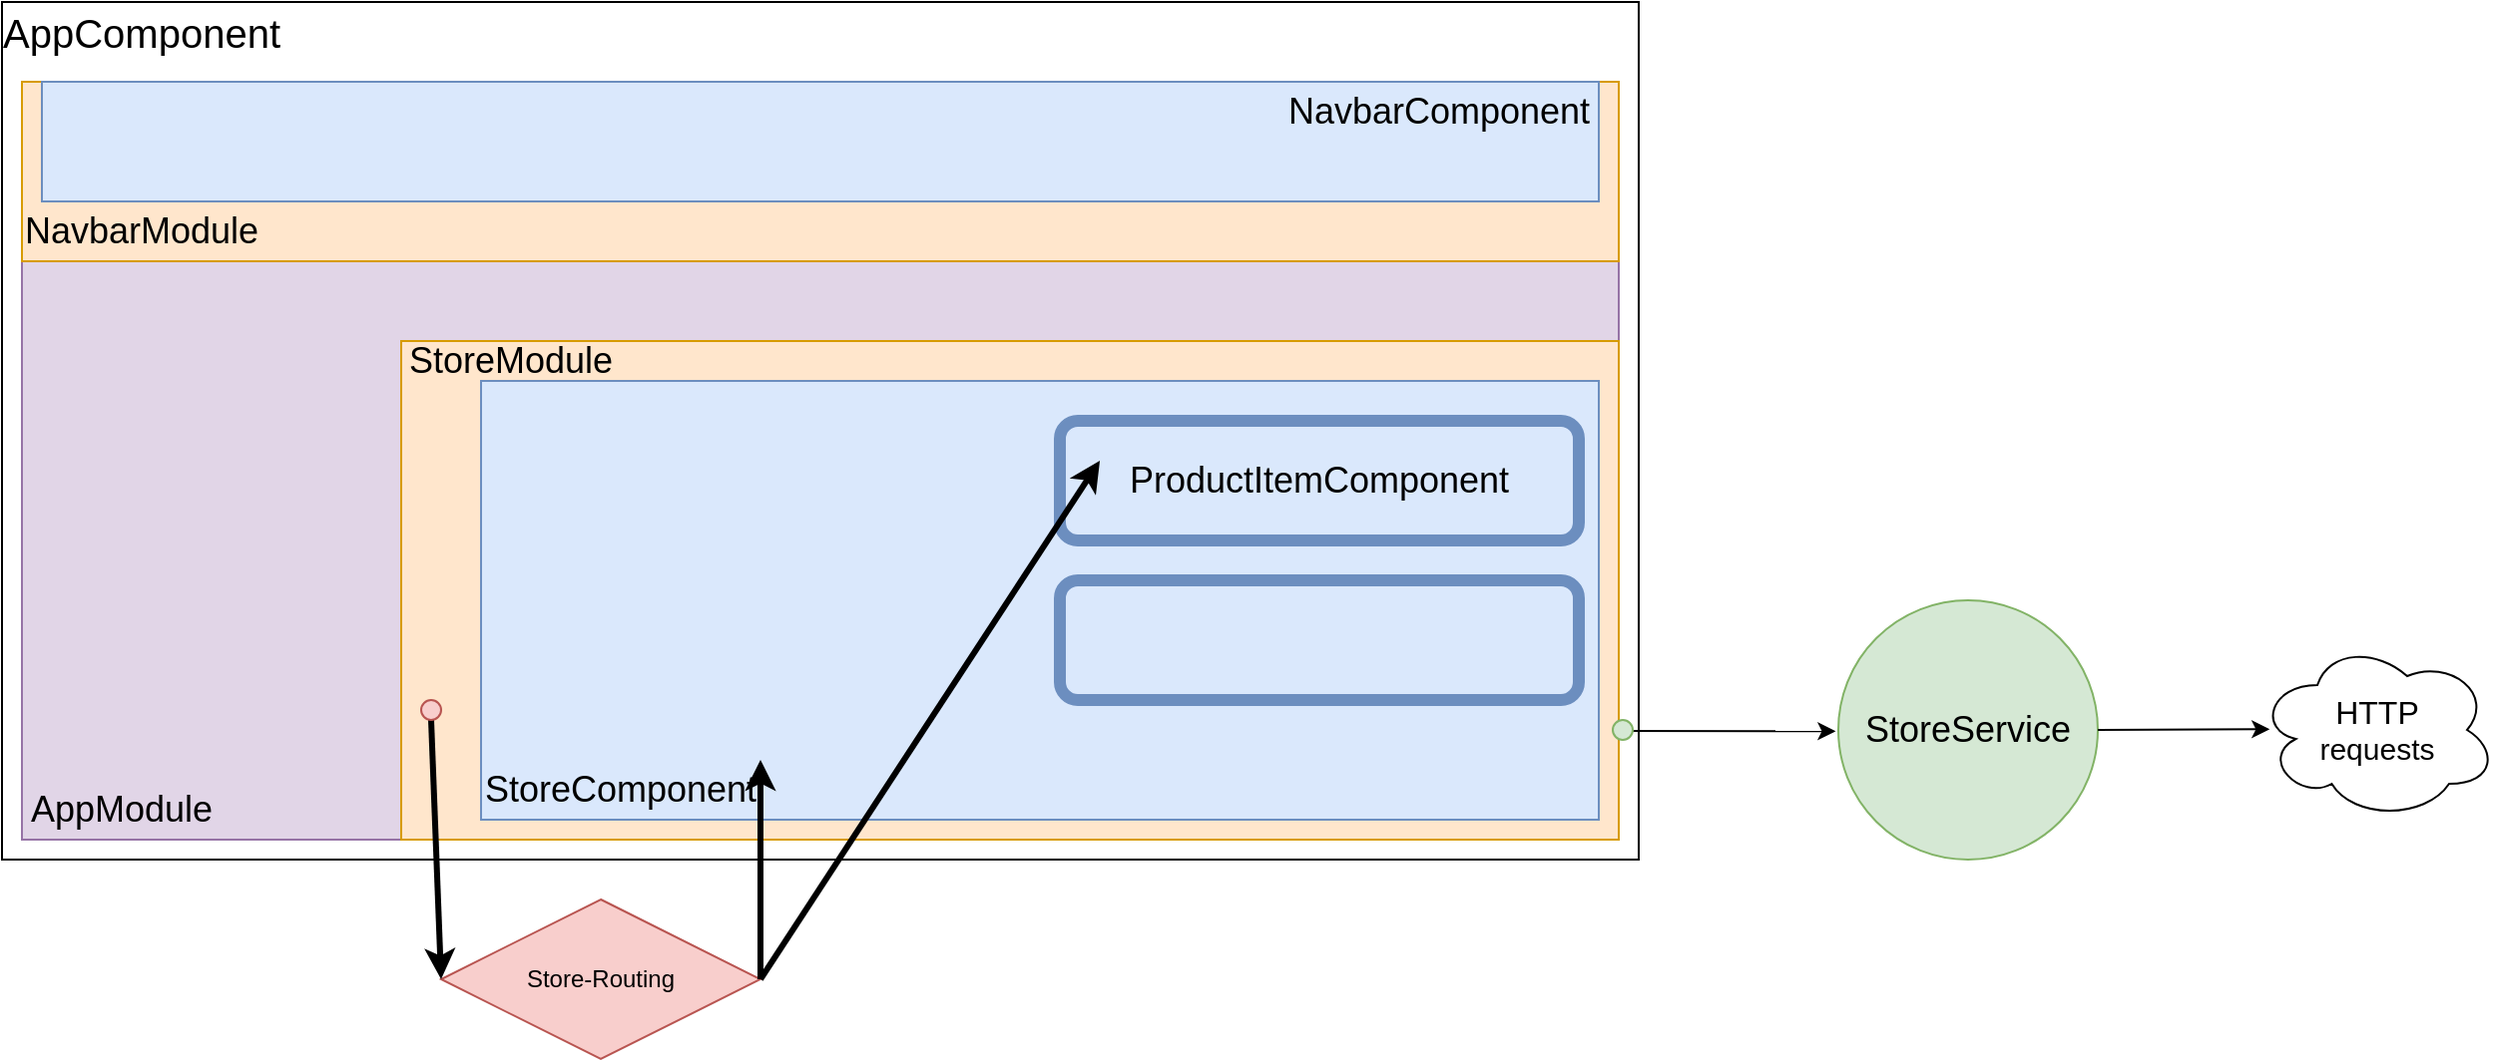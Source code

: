 <mxfile version="21.2.8" type="device">
  <diagram name="Page-1" id="6gMXO5QMRiyUPJpeMkBk">
    <mxGraphModel dx="561" dy="396" grid="1" gridSize="10" guides="1" tooltips="1" connect="1" arrows="1" fold="1" page="1" pageScale="1" pageWidth="827" pageHeight="1169" math="0" shadow="0">
      <root>
        <mxCell id="0" />
        <mxCell id="1" parent="0" />
        <mxCell id="pa6IfqOAOQ_FyLSJogxl-1" value="" style="rounded=0;whiteSpace=wrap;html=1;" parent="1" vertex="1">
          <mxGeometry y="40" width="820" height="430" as="geometry" />
        </mxCell>
        <mxCell id="pa6IfqOAOQ_FyLSJogxl-4" value="&lt;font style=&quot;font-size: 20px;&quot;&gt;AppComponent&lt;/font&gt;" style="text;html=1;strokeColor=none;fillColor=none;align=center;verticalAlign=middle;whiteSpace=wrap;rounded=0;" parent="1" vertex="1">
          <mxGeometry x="40" y="40" width="60" height="30" as="geometry" />
        </mxCell>
        <mxCell id="pa6IfqOAOQ_FyLSJogxl-9" value="" style="rounded=0;whiteSpace=wrap;html=1;fillColor=#e1d5e7;strokeColor=#9673a6;" parent="1" vertex="1">
          <mxGeometry x="10" y="80" width="800" height="380" as="geometry" />
        </mxCell>
        <mxCell id="pa6IfqOAOQ_FyLSJogxl-10" value="&lt;font style=&quot;font-size: 18px;&quot;&gt;AppModule&lt;/font&gt;" style="text;html=1;strokeColor=none;fillColor=none;align=center;verticalAlign=middle;whiteSpace=wrap;rounded=0;" parent="1" vertex="1">
          <mxGeometry x="30" y="430" width="60" height="30" as="geometry" />
        </mxCell>
        <mxCell id="pa6IfqOAOQ_FyLSJogxl-2" value="" style="rounded=0;whiteSpace=wrap;html=1;fillColor=#ffe6cc;strokeColor=#d79b00;" parent="1" vertex="1">
          <mxGeometry x="200" y="210" width="610" height="250" as="geometry" />
        </mxCell>
        <mxCell id="pa6IfqOAOQ_FyLSJogxl-3" value="&lt;font style=&quot;font-size: 18px;&quot;&gt;StoreModule&lt;/font&gt;" style="text;html=1;strokeColor=none;fillColor=none;align=center;verticalAlign=middle;whiteSpace=wrap;rounded=0;" parent="1" vertex="1">
          <mxGeometry x="200" y="190" width="110" height="60" as="geometry" />
        </mxCell>
        <mxCell id="pa6IfqOAOQ_FyLSJogxl-5" value="" style="rounded=0;whiteSpace=wrap;html=1;fillColor=#dae8fc;strokeColor=#6c8ebf;" parent="1" vertex="1">
          <mxGeometry x="240" y="230" width="560" height="220" as="geometry" />
        </mxCell>
        <mxCell id="pa6IfqOAOQ_FyLSJogxl-6" value="&lt;font style=&quot;font-size: 18px;&quot;&gt;StoreComponent&lt;/font&gt;" style="text;html=1;strokeColor=none;fillColor=none;align=center;verticalAlign=middle;whiteSpace=wrap;rounded=0;" parent="1" vertex="1">
          <mxGeometry x="280" y="420" width="60" height="30" as="geometry" />
        </mxCell>
        <mxCell id="pa6IfqOAOQ_FyLSJogxl-7" value="&lt;font style=&quot;font-size: 18px;&quot;&gt;ProductItemComponent&lt;/font&gt;" style="rounded=1;whiteSpace=wrap;html=1;fillColor=#dae8fc;strokeColor=#6c8ebf;strokeWidth=6;" parent="1" vertex="1">
          <mxGeometry x="530" y="250" width="260" height="60" as="geometry" />
        </mxCell>
        <mxCell id="pa6IfqOAOQ_FyLSJogxl-8" value="" style="rounded=1;whiteSpace=wrap;html=1;fillColor=#dae8fc;strokeColor=#6c8ebf;strokeWidth=6;" parent="1" vertex="1">
          <mxGeometry x="530" y="330" width="260" height="60" as="geometry" />
        </mxCell>
        <mxCell id="pa6IfqOAOQ_FyLSJogxl-11" value="" style="rounded=0;whiteSpace=wrap;html=1;fillColor=#ffe6cc;strokeColor=#d79b00;" parent="1" vertex="1">
          <mxGeometry x="10" y="80" width="800" height="90" as="geometry" />
        </mxCell>
        <mxCell id="pa6IfqOAOQ_FyLSJogxl-12" value="&lt;font style=&quot;font-size: 18px;&quot;&gt;NavbarModule&lt;/font&gt;" style="text;html=1;strokeColor=none;fillColor=none;align=center;verticalAlign=middle;whiteSpace=wrap;rounded=0;" parent="1" vertex="1">
          <mxGeometry x="40" y="140" width="60" height="30" as="geometry" />
        </mxCell>
        <mxCell id="pa6IfqOAOQ_FyLSJogxl-13" value="" style="rounded=0;whiteSpace=wrap;html=1;fillColor=#dae8fc;strokeColor=#6c8ebf;" parent="1" vertex="1">
          <mxGeometry x="20" y="80" width="780" height="60" as="geometry" />
        </mxCell>
        <mxCell id="pa6IfqOAOQ_FyLSJogxl-14" value="&lt;font style=&quot;font-size: 18px;&quot;&gt;NavbarComponent&lt;/font&gt;" style="text;html=1;strokeColor=none;fillColor=none;align=center;verticalAlign=middle;whiteSpace=wrap;rounded=0;" parent="1" vertex="1">
          <mxGeometry x="690" y="80" width="60" height="30" as="geometry" />
        </mxCell>
        <mxCell id="NWxVfYU51fOuwE1pLAjI-1" value="&lt;font style=&quot;font-size: 18px;&quot;&gt;StoreService&lt;/font&gt;" style="ellipse;whiteSpace=wrap;html=1;aspect=fixed;fillColor=#d5e8d4;strokeColor=#82b366;" parent="1" vertex="1">
          <mxGeometry x="920" y="340" width="130" height="130" as="geometry" />
        </mxCell>
        <mxCell id="NWxVfYU51fOuwE1pLAjI-2" value="&lt;font style=&quot;font-size: 16px;&quot;&gt;HTTP&lt;/font&gt;&lt;br&gt;&lt;font style=&quot;font-size: 15px;&quot;&gt;requests&lt;/font&gt;" style="ellipse;shape=cloud;whiteSpace=wrap;html=1;" parent="1" vertex="1">
          <mxGeometry x="1130" y="360" width="120" height="90" as="geometry" />
        </mxCell>
        <mxCell id="NWxVfYU51fOuwE1pLAjI-3" value="" style="endArrow=classic;html=1;rounded=0;exitX=0.998;exitY=0.782;exitDx=0;exitDy=0;exitPerimeter=0;entryX=-0.01;entryY=0.505;entryDx=0;entryDy=0;entryPerimeter=0;" parent="1" source="pa6IfqOAOQ_FyLSJogxl-2" target="NWxVfYU51fOuwE1pLAjI-1" edge="1">
          <mxGeometry width="50" height="50" relative="1" as="geometry">
            <mxPoint x="870" y="370" as="sourcePoint" />
            <mxPoint x="910" y="410" as="targetPoint" />
          </mxGeometry>
        </mxCell>
        <mxCell id="NWxVfYU51fOuwE1pLAjI-4" value="" style="endArrow=classic;html=1;rounded=0;exitX=1;exitY=0.5;exitDx=0;exitDy=0;entryX=0.051;entryY=0.496;entryDx=0;entryDy=0;entryPerimeter=0;" parent="1" source="NWxVfYU51fOuwE1pLAjI-1" target="NWxVfYU51fOuwE1pLAjI-2" edge="1">
          <mxGeometry width="50" height="50" relative="1" as="geometry">
            <mxPoint x="1080" y="404.68" as="sourcePoint" />
            <mxPoint x="1178" y="404.68" as="targetPoint" />
          </mxGeometry>
        </mxCell>
        <mxCell id="NWxVfYU51fOuwE1pLAjI-5" value="" style="ellipse;whiteSpace=wrap;html=1;aspect=fixed;fillColor=#d5e8d4;strokeColor=#82b366;" parent="1" vertex="1">
          <mxGeometry x="807" y="400" width="10" height="10" as="geometry" />
        </mxCell>
        <mxCell id="NWxVfYU51fOuwE1pLAjI-7" value="Store-Routing" style="rhombus;whiteSpace=wrap;html=1;fillColor=#f8cecc;strokeColor=#b85450;" parent="1" vertex="1">
          <mxGeometry x="220" y="490" width="160" height="80" as="geometry" />
        </mxCell>
        <mxCell id="NWxVfYU51fOuwE1pLAjI-9" value="" style="endArrow=classic;html=1;rounded=0;entryX=0;entryY=0.5;entryDx=0;entryDy=0;exitX=0.5;exitY=1;exitDx=0;exitDy=0;strokeWidth=3;" parent="1" source="NWxVfYU51fOuwE1pLAjI-10" target="NWxVfYU51fOuwE1pLAjI-7" edge="1">
          <mxGeometry width="50" height="50" relative="1" as="geometry">
            <mxPoint x="160" y="560" as="sourcePoint" />
            <mxPoint x="210" y="510" as="targetPoint" />
          </mxGeometry>
        </mxCell>
        <mxCell id="NWxVfYU51fOuwE1pLAjI-10" value="" style="ellipse;whiteSpace=wrap;html=1;fillColor=#f8cecc;strokeColor=#b85450;" parent="1" vertex="1">
          <mxGeometry x="210" y="390" width="10" height="10" as="geometry" />
        </mxCell>
        <mxCell id="NWxVfYU51fOuwE1pLAjI-11" value="" style="endArrow=classic;html=1;rounded=0;exitX=1;exitY=0.5;exitDx=0;exitDy=0;strokeWidth=3;" parent="1" source="NWxVfYU51fOuwE1pLAjI-7" edge="1">
          <mxGeometry width="50" height="50" relative="1" as="geometry">
            <mxPoint x="330" y="470" as="sourcePoint" />
            <mxPoint x="380" y="420" as="targetPoint" />
          </mxGeometry>
        </mxCell>
        <mxCell id="NWxVfYU51fOuwE1pLAjI-12" value="" style="endArrow=classic;html=1;rounded=0;exitX=1;exitY=0.5;exitDx=0;exitDy=0;strokeWidth=3;entryX=0.077;entryY=0.333;entryDx=0;entryDy=0;entryPerimeter=0;" parent="1" source="NWxVfYU51fOuwE1pLAjI-7" target="pa6IfqOAOQ_FyLSJogxl-7" edge="1">
          <mxGeometry width="50" height="50" relative="1" as="geometry">
            <mxPoint x="310" y="540" as="sourcePoint" />
            <mxPoint x="390" y="430" as="targetPoint" />
          </mxGeometry>
        </mxCell>
      </root>
    </mxGraphModel>
  </diagram>
</mxfile>

